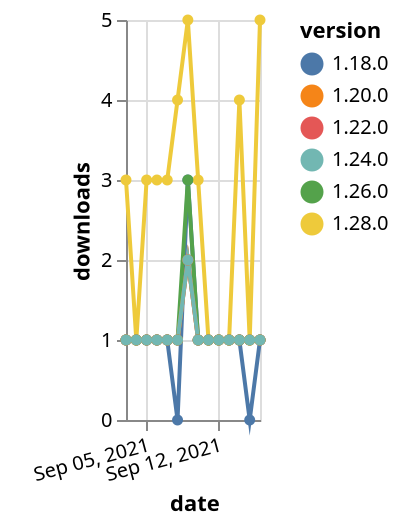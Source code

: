 {"$schema": "https://vega.github.io/schema/vega-lite/v5.json", "description": "A simple bar chart with embedded data.", "data": {"values": [{"date": "2021-09-03", "total": 281, "delta": 1, "version": "1.18.0"}, {"date": "2021-09-04", "total": 282, "delta": 1, "version": "1.18.0"}, {"date": "2021-09-05", "total": 283, "delta": 1, "version": "1.18.0"}, {"date": "2021-09-06", "total": 284, "delta": 1, "version": "1.18.0"}, {"date": "2021-09-07", "total": 285, "delta": 1, "version": "1.18.0"}, {"date": "2021-09-08", "total": 285, "delta": 0, "version": "1.18.0"}, {"date": "2021-09-09", "total": 288, "delta": 3, "version": "1.18.0"}, {"date": "2021-09-10", "total": 289, "delta": 1, "version": "1.18.0"}, {"date": "2021-09-11", "total": 290, "delta": 1, "version": "1.18.0"}, {"date": "2021-09-12", "total": 291, "delta": 1, "version": "1.18.0"}, {"date": "2021-09-13", "total": 292, "delta": 1, "version": "1.18.0"}, {"date": "2021-09-14", "total": 293, "delta": 1, "version": "1.18.0"}, {"date": "2021-09-15", "total": 293, "delta": 0, "version": "1.18.0"}, {"date": "2021-09-16", "total": 294, "delta": 1, "version": "1.18.0"}, {"date": "2021-09-03", "total": 214, "delta": 1, "version": "1.22.0"}, {"date": "2021-09-04", "total": 215, "delta": 1, "version": "1.22.0"}, {"date": "2021-09-05", "total": 216, "delta": 1, "version": "1.22.0"}, {"date": "2021-09-06", "total": 217, "delta": 1, "version": "1.22.0"}, {"date": "2021-09-07", "total": 218, "delta": 1, "version": "1.22.0"}, {"date": "2021-09-08", "total": 219, "delta": 1, "version": "1.22.0"}, {"date": "2021-09-09", "total": 221, "delta": 2, "version": "1.22.0"}, {"date": "2021-09-10", "total": 222, "delta": 1, "version": "1.22.0"}, {"date": "2021-09-11", "total": 223, "delta": 1, "version": "1.22.0"}, {"date": "2021-09-12", "total": 224, "delta": 1, "version": "1.22.0"}, {"date": "2021-09-13", "total": 225, "delta": 1, "version": "1.22.0"}, {"date": "2021-09-14", "total": 226, "delta": 1, "version": "1.22.0"}, {"date": "2021-09-15", "total": 227, "delta": 1, "version": "1.22.0"}, {"date": "2021-09-16", "total": 228, "delta": 1, "version": "1.22.0"}, {"date": "2021-09-03", "total": 154, "delta": 3, "version": "1.28.0"}, {"date": "2021-09-04", "total": 155, "delta": 1, "version": "1.28.0"}, {"date": "2021-09-05", "total": 158, "delta": 3, "version": "1.28.0"}, {"date": "2021-09-06", "total": 161, "delta": 3, "version": "1.28.0"}, {"date": "2021-09-07", "total": 164, "delta": 3, "version": "1.28.0"}, {"date": "2021-09-08", "total": 168, "delta": 4, "version": "1.28.0"}, {"date": "2021-09-09", "total": 173, "delta": 5, "version": "1.28.0"}, {"date": "2021-09-10", "total": 176, "delta": 3, "version": "1.28.0"}, {"date": "2021-09-11", "total": 177, "delta": 1, "version": "1.28.0"}, {"date": "2021-09-12", "total": 178, "delta": 1, "version": "1.28.0"}, {"date": "2021-09-13", "total": 179, "delta": 1, "version": "1.28.0"}, {"date": "2021-09-14", "total": 183, "delta": 4, "version": "1.28.0"}, {"date": "2021-09-15", "total": 184, "delta": 1, "version": "1.28.0"}, {"date": "2021-09-16", "total": 189, "delta": 5, "version": "1.28.0"}, {"date": "2021-09-03", "total": 246, "delta": 1, "version": "1.26.0"}, {"date": "2021-09-04", "total": 247, "delta": 1, "version": "1.26.0"}, {"date": "2021-09-05", "total": 248, "delta": 1, "version": "1.26.0"}, {"date": "2021-09-06", "total": 249, "delta": 1, "version": "1.26.0"}, {"date": "2021-09-07", "total": 250, "delta": 1, "version": "1.26.0"}, {"date": "2021-09-08", "total": 251, "delta": 1, "version": "1.26.0"}, {"date": "2021-09-09", "total": 254, "delta": 3, "version": "1.26.0"}, {"date": "2021-09-10", "total": 255, "delta": 1, "version": "1.26.0"}, {"date": "2021-09-11", "total": 256, "delta": 1, "version": "1.26.0"}, {"date": "2021-09-12", "total": 257, "delta": 1, "version": "1.26.0"}, {"date": "2021-09-13", "total": 258, "delta": 1, "version": "1.26.0"}, {"date": "2021-09-14", "total": 259, "delta": 1, "version": "1.26.0"}, {"date": "2021-09-15", "total": 260, "delta": 1, "version": "1.26.0"}, {"date": "2021-09-16", "total": 261, "delta": 1, "version": "1.26.0"}, {"date": "2021-09-03", "total": 220, "delta": 1, "version": "1.20.0"}, {"date": "2021-09-04", "total": 221, "delta": 1, "version": "1.20.0"}, {"date": "2021-09-05", "total": 222, "delta": 1, "version": "1.20.0"}, {"date": "2021-09-06", "total": 223, "delta": 1, "version": "1.20.0"}, {"date": "2021-09-07", "total": 224, "delta": 1, "version": "1.20.0"}, {"date": "2021-09-08", "total": 225, "delta": 1, "version": "1.20.0"}, {"date": "2021-09-09", "total": 227, "delta": 2, "version": "1.20.0"}, {"date": "2021-09-10", "total": 228, "delta": 1, "version": "1.20.0"}, {"date": "2021-09-11", "total": 229, "delta": 1, "version": "1.20.0"}, {"date": "2021-09-12", "total": 230, "delta": 1, "version": "1.20.0"}, {"date": "2021-09-13", "total": 231, "delta": 1, "version": "1.20.0"}, {"date": "2021-09-14", "total": 232, "delta": 1, "version": "1.20.0"}, {"date": "2021-09-15", "total": 233, "delta": 1, "version": "1.20.0"}, {"date": "2021-09-16", "total": 234, "delta": 1, "version": "1.20.0"}, {"date": "2021-09-03", "total": 175, "delta": 1, "version": "1.24.0"}, {"date": "2021-09-04", "total": 176, "delta": 1, "version": "1.24.0"}, {"date": "2021-09-05", "total": 177, "delta": 1, "version": "1.24.0"}, {"date": "2021-09-06", "total": 178, "delta": 1, "version": "1.24.0"}, {"date": "2021-09-07", "total": 179, "delta": 1, "version": "1.24.0"}, {"date": "2021-09-08", "total": 180, "delta": 1, "version": "1.24.0"}, {"date": "2021-09-09", "total": 182, "delta": 2, "version": "1.24.0"}, {"date": "2021-09-10", "total": 183, "delta": 1, "version": "1.24.0"}, {"date": "2021-09-11", "total": 184, "delta": 1, "version": "1.24.0"}, {"date": "2021-09-12", "total": 185, "delta": 1, "version": "1.24.0"}, {"date": "2021-09-13", "total": 186, "delta": 1, "version": "1.24.0"}, {"date": "2021-09-14", "total": 187, "delta": 1, "version": "1.24.0"}, {"date": "2021-09-15", "total": 188, "delta": 1, "version": "1.24.0"}, {"date": "2021-09-16", "total": 189, "delta": 1, "version": "1.24.0"}]}, "width": "container", "mark": {"type": "line", "point": {"filled": true}}, "encoding": {"x": {"field": "date", "type": "temporal", "timeUnit": "yearmonthdate", "title": "date", "axis": {"labelAngle": -15}}, "y": {"field": "delta", "type": "quantitative", "title": "downloads"}, "color": {"field": "version", "type": "nominal"}, "tooltip": {"field": "delta"}}}